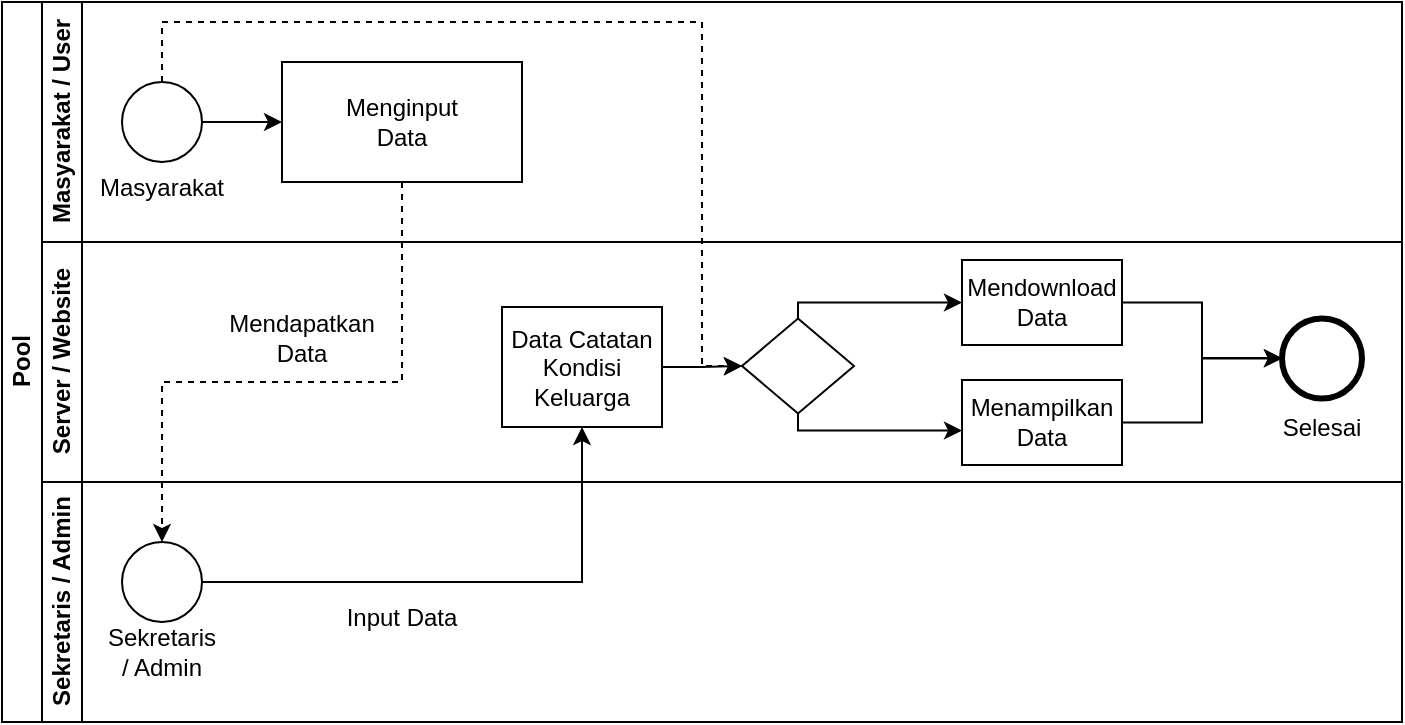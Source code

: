 <mxfile version="20.4.1" type="github">
  <diagram id="prtHgNgQTEPvFCAcTncT" name="Page-1">
    <mxGraphModel dx="865" dy="488" grid="1" gridSize="10" guides="1" tooltips="1" connect="1" arrows="1" fold="1" page="1" pageScale="1" pageWidth="827" pageHeight="1169" math="0" shadow="0">
      <root>
        <mxCell id="0" />
        <mxCell id="1" parent="0" />
        <mxCell id="dNxyNK7c78bLwvsdeMH5-19" value="Pool" style="swimlane;html=1;childLayout=stackLayout;resizeParent=1;resizeParentMax=0;horizontal=0;startSize=20;horizontalStack=0;" parent="1" vertex="1">
          <mxGeometry x="60" y="120" width="700" height="360" as="geometry" />
        </mxCell>
        <mxCell id="dNxyNK7c78bLwvsdeMH5-20" value="Masyarakat / User" style="swimlane;html=1;startSize=20;horizontal=0;" parent="dNxyNK7c78bLwvsdeMH5-19" vertex="1">
          <mxGeometry x="20" width="680" height="120" as="geometry" />
        </mxCell>
        <mxCell id="dNxyNK7c78bLwvsdeMH5-33" value="" style="edgeStyle=orthogonalEdgeStyle;rounded=0;orthogonalLoop=1;jettySize=auto;html=1;endArrow=classic;endFill=1;" parent="dNxyNK7c78bLwvsdeMH5-20" target="dNxyNK7c78bLwvsdeMH5-32" edge="1">
          <mxGeometry relative="1" as="geometry">
            <mxPoint x="590" y="47.5" as="sourcePoint" />
          </mxGeometry>
        </mxCell>
        <mxCell id="wLH6YD9rsm3kXyfPatqT-24" style="edgeStyle=orthogonalEdgeStyle;rounded=0;orthogonalLoop=1;jettySize=auto;html=1;entryX=0;entryY=0.5;entryDx=0;entryDy=0;" edge="1" parent="dNxyNK7c78bLwvsdeMH5-20" source="wLH6YD9rsm3kXyfPatqT-22" target="wLH6YD9rsm3kXyfPatqT-23">
          <mxGeometry relative="1" as="geometry" />
        </mxCell>
        <mxCell id="wLH6YD9rsm3kXyfPatqT-22" value="" style="ellipse;whiteSpace=wrap;html=1;" vertex="1" parent="dNxyNK7c78bLwvsdeMH5-20">
          <mxGeometry x="40" y="40" width="40" height="40" as="geometry" />
        </mxCell>
        <mxCell id="wLH6YD9rsm3kXyfPatqT-23" value="" style="rounded=0;whiteSpace=wrap;html=1;" vertex="1" parent="dNxyNK7c78bLwvsdeMH5-20">
          <mxGeometry x="120" y="30" width="120" height="60" as="geometry" />
        </mxCell>
        <mxCell id="wLH6YD9rsm3kXyfPatqT-25" value="Menginput Data" style="text;html=1;strokeColor=none;fillColor=none;align=center;verticalAlign=middle;whiteSpace=wrap;rounded=0;" vertex="1" parent="dNxyNK7c78bLwvsdeMH5-20">
          <mxGeometry x="150" y="45" width="60" height="30" as="geometry" />
        </mxCell>
        <mxCell id="wLH6YD9rsm3kXyfPatqT-29" value="Masyarakat" style="text;html=1;strokeColor=none;fillColor=none;align=center;verticalAlign=middle;whiteSpace=wrap;rounded=0;" vertex="1" parent="dNxyNK7c78bLwvsdeMH5-20">
          <mxGeometry x="30" y="77.5" width="60" height="30" as="geometry" />
        </mxCell>
        <mxCell id="dNxyNK7c78bLwvsdeMH5-21" value="Server / Website" style="swimlane;html=1;startSize=20;horizontal=0;" parent="dNxyNK7c78bLwvsdeMH5-19" vertex="1">
          <mxGeometry x="20" y="120" width="680" height="120" as="geometry" />
        </mxCell>
        <mxCell id="wLH6YD9rsm3kXyfPatqT-45" style="edgeStyle=orthogonalEdgeStyle;rounded=0;orthogonalLoop=1;jettySize=auto;html=1;entryX=0;entryY=0.5;entryDx=0;entryDy=0;" edge="1" parent="dNxyNK7c78bLwvsdeMH5-21" source="dNxyNK7c78bLwvsdeMH5-26" target="wLH6YD9rsm3kXyfPatqT-33">
          <mxGeometry relative="1" as="geometry">
            <Array as="points">
              <mxPoint x="580" y="90" />
              <mxPoint x="580" y="58" />
            </Array>
          </mxGeometry>
        </mxCell>
        <mxCell id="dNxyNK7c78bLwvsdeMH5-26" value="Menampilkan Data" style="rounded=0;whiteSpace=wrap;html=1;fontFamily=Helvetica;fontSize=12;fontColor=#000000;align=center;" parent="dNxyNK7c78bLwvsdeMH5-21" vertex="1">
          <mxGeometry x="460" y="69" width="80" height="42.5" as="geometry" />
        </mxCell>
        <mxCell id="wLH6YD9rsm3kXyfPatqT-36" style="edgeStyle=orthogonalEdgeStyle;rounded=0;orthogonalLoop=1;jettySize=auto;html=1;entryX=0;entryY=0.5;entryDx=0;entryDy=0;" edge="1" parent="dNxyNK7c78bLwvsdeMH5-21" source="dNxyNK7c78bLwvsdeMH5-24" target="wLH6YD9rsm3kXyfPatqT-35">
          <mxGeometry relative="1" as="geometry" />
        </mxCell>
        <mxCell id="dNxyNK7c78bLwvsdeMH5-24" value="Data Catatan Kondisi Keluarga" style="rounded=0;whiteSpace=wrap;html=1;fontFamily=Helvetica;fontSize=12;fontColor=#000000;align=center;" parent="dNxyNK7c78bLwvsdeMH5-21" vertex="1">
          <mxGeometry x="230" y="32.5" width="80" height="60" as="geometry" />
        </mxCell>
        <mxCell id="wLH6YD9rsm3kXyfPatqT-28" value="Mendapatkan Data" style="text;html=1;strokeColor=none;fillColor=none;align=center;verticalAlign=middle;whiteSpace=wrap;rounded=0;" vertex="1" parent="dNxyNK7c78bLwvsdeMH5-21">
          <mxGeometry x="100" y="32.5" width="60" height="30" as="geometry" />
        </mxCell>
        <mxCell id="wLH6YD9rsm3kXyfPatqT-33" value="" style="ellipse;whiteSpace=wrap;html=1;strokeWidth=3;" vertex="1" parent="dNxyNK7c78bLwvsdeMH5-21">
          <mxGeometry x="620" y="38.25" width="40" height="40" as="geometry" />
        </mxCell>
        <mxCell id="wLH6YD9rsm3kXyfPatqT-34" value="Selesai" style="text;html=1;strokeColor=none;fillColor=none;align=center;verticalAlign=middle;whiteSpace=wrap;rounded=0;strokeWidth=3;" vertex="1" parent="dNxyNK7c78bLwvsdeMH5-21">
          <mxGeometry x="610" y="78.25" width="60" height="30" as="geometry" />
        </mxCell>
        <mxCell id="wLH6YD9rsm3kXyfPatqT-42" style="edgeStyle=orthogonalEdgeStyle;rounded=0;orthogonalLoop=1;jettySize=auto;html=1;exitX=0.5;exitY=0;exitDx=0;exitDy=0;entryX=0;entryY=0.5;entryDx=0;entryDy=0;" edge="1" parent="dNxyNK7c78bLwvsdeMH5-21" source="wLH6YD9rsm3kXyfPatqT-35" target="wLH6YD9rsm3kXyfPatqT-39">
          <mxGeometry relative="1" as="geometry">
            <mxPoint x="378" y="36.25" as="sourcePoint" />
            <mxPoint x="460" y="30" as="targetPoint" />
            <Array as="points">
              <mxPoint x="378" y="30" />
            </Array>
          </mxGeometry>
        </mxCell>
        <mxCell id="wLH6YD9rsm3kXyfPatqT-35" value="" style="rhombus;whiteSpace=wrap;html=1;strokeWidth=1;" vertex="1" parent="dNxyNK7c78bLwvsdeMH5-21">
          <mxGeometry x="350" y="38.25" width="56" height="47.5" as="geometry" />
        </mxCell>
        <mxCell id="wLH6YD9rsm3kXyfPatqT-44" style="edgeStyle=orthogonalEdgeStyle;rounded=0;orthogonalLoop=1;jettySize=auto;html=1;" edge="1" parent="dNxyNK7c78bLwvsdeMH5-21" source="wLH6YD9rsm3kXyfPatqT-39" target="wLH6YD9rsm3kXyfPatqT-33">
          <mxGeometry relative="1" as="geometry">
            <Array as="points">
              <mxPoint x="580" y="30" />
              <mxPoint x="580" y="58" />
            </Array>
          </mxGeometry>
        </mxCell>
        <mxCell id="wLH6YD9rsm3kXyfPatqT-39" value="Mendownload Data" style="rounded=0;whiteSpace=wrap;html=1;fontFamily=Helvetica;fontSize=12;fontColor=#000000;align=center;" vertex="1" parent="dNxyNK7c78bLwvsdeMH5-21">
          <mxGeometry x="460" y="9" width="80" height="42.5" as="geometry" />
        </mxCell>
        <mxCell id="dNxyNK7c78bLwvsdeMH5-31" style="edgeStyle=orthogonalEdgeStyle;rounded=0;orthogonalLoop=1;jettySize=auto;html=1;endArrow=classic;endFill=1;" parent="dNxyNK7c78bLwvsdeMH5-19" source="dNxyNK7c78bLwvsdeMH5-28" edge="1">
          <mxGeometry relative="1" as="geometry">
            <mxPoint x="570" y="77.5" as="targetPoint" />
          </mxGeometry>
        </mxCell>
        <mxCell id="dNxyNK7c78bLwvsdeMH5-22" value="Sekretaris / Admin" style="swimlane;html=1;startSize=20;horizontal=0;" parent="dNxyNK7c78bLwvsdeMH5-19" vertex="1">
          <mxGeometry x="20" y="240" width="680" height="120" as="geometry" />
        </mxCell>
        <mxCell id="wLH6YD9rsm3kXyfPatqT-15" value="" style="ellipse;whiteSpace=wrap;html=1;" vertex="1" parent="dNxyNK7c78bLwvsdeMH5-22">
          <mxGeometry x="40" y="30" width="40" height="40" as="geometry" />
        </mxCell>
        <mxCell id="wLH6YD9rsm3kXyfPatqT-18" value="Input Data" style="text;html=1;strokeColor=none;fillColor=none;align=center;verticalAlign=middle;whiteSpace=wrap;rounded=0;" vertex="1" parent="dNxyNK7c78bLwvsdeMH5-22">
          <mxGeometry x="150" y="52.5" width="60" height="30" as="geometry" />
        </mxCell>
        <mxCell id="wLH6YD9rsm3kXyfPatqT-31" value="Sekretaris / Admin" style="text;html=1;strokeColor=none;fillColor=none;align=center;verticalAlign=middle;whiteSpace=wrap;rounded=0;" vertex="1" parent="dNxyNK7c78bLwvsdeMH5-22">
          <mxGeometry x="30" y="70" width="60" height="30" as="geometry" />
        </mxCell>
        <mxCell id="wLH6YD9rsm3kXyfPatqT-14" value="" style="edgeStyle=orthogonalEdgeStyle;rounded=0;orthogonalLoop=1;jettySize=auto;html=1;entryX=0.5;entryY=1;entryDx=0;entryDy=0;" edge="1" parent="dNxyNK7c78bLwvsdeMH5-19" source="wLH6YD9rsm3kXyfPatqT-15" target="dNxyNK7c78bLwvsdeMH5-24">
          <mxGeometry relative="1" as="geometry">
            <mxPoint x="130" y="290" as="targetPoint" />
          </mxGeometry>
        </mxCell>
        <mxCell id="wLH6YD9rsm3kXyfPatqT-27" style="edgeStyle=orthogonalEdgeStyle;rounded=0;orthogonalLoop=1;jettySize=auto;html=1;entryX=0.5;entryY=0;entryDx=0;entryDy=0;dashed=1;" edge="1" parent="dNxyNK7c78bLwvsdeMH5-19" target="wLH6YD9rsm3kXyfPatqT-15">
          <mxGeometry relative="1" as="geometry">
            <mxPoint x="200" y="90" as="sourcePoint" />
            <Array as="points">
              <mxPoint x="200" y="92" />
              <mxPoint x="200" y="190" />
              <mxPoint x="80" y="190" />
            </Array>
          </mxGeometry>
        </mxCell>
        <mxCell id="wLH6YD9rsm3kXyfPatqT-37" style="edgeStyle=orthogonalEdgeStyle;rounded=0;orthogonalLoop=1;jettySize=auto;html=1;entryX=0;entryY=0.5;entryDx=0;entryDy=0;dashed=1;" edge="1" parent="dNxyNK7c78bLwvsdeMH5-19" source="wLH6YD9rsm3kXyfPatqT-22" target="wLH6YD9rsm3kXyfPatqT-35">
          <mxGeometry relative="1" as="geometry">
            <Array as="points">
              <mxPoint x="80" y="10" />
              <mxPoint x="350" y="10" />
              <mxPoint x="350" y="182" />
            </Array>
          </mxGeometry>
        </mxCell>
        <mxCell id="wLH6YD9rsm3kXyfPatqT-43" style="edgeStyle=orthogonalEdgeStyle;rounded=0;orthogonalLoop=1;jettySize=auto;html=1;entryX=0;entryY=0.5;entryDx=0;entryDy=0;exitX=0.5;exitY=1;exitDx=0;exitDy=0;" edge="1" parent="1" source="wLH6YD9rsm3kXyfPatqT-35">
          <mxGeometry relative="1" as="geometry">
            <mxPoint x="458.0" y="326.75" as="sourcePoint" />
            <mxPoint x="540" y="334.25" as="targetPoint" />
            <Array as="points">
              <mxPoint x="458" y="334" />
            </Array>
          </mxGeometry>
        </mxCell>
      </root>
    </mxGraphModel>
  </diagram>
</mxfile>
